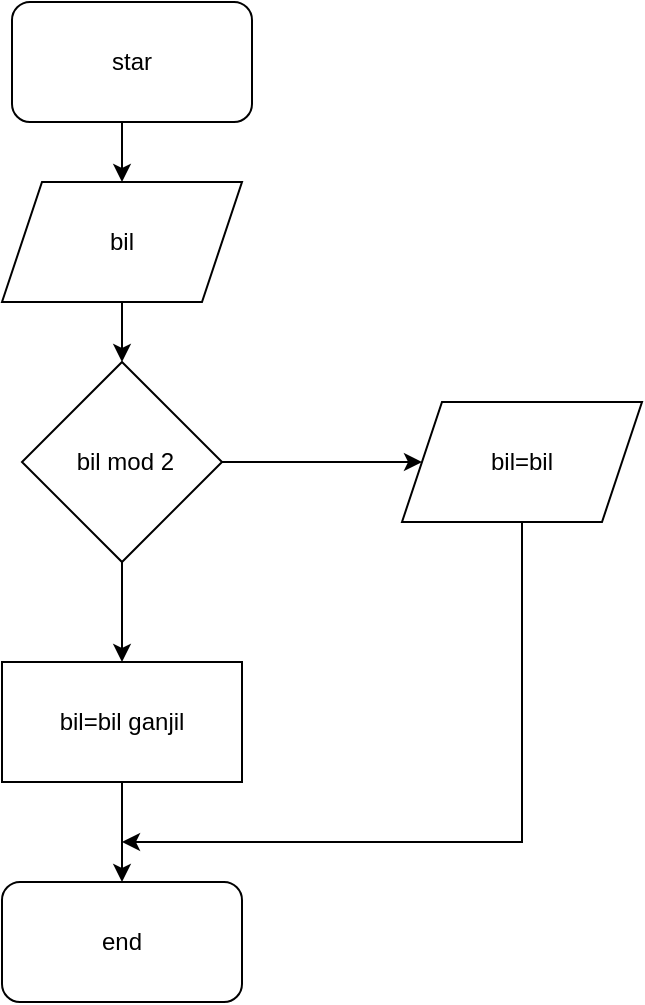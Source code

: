 <mxfile version="22.0.8" type="github">
  <diagram name="Page-1" id="svRof8xaVdq41FO36HCf">
    <mxGraphModel dx="880" dy="442" grid="1" gridSize="10" guides="1" tooltips="1" connect="1" arrows="1" fold="1" page="1" pageScale="1" pageWidth="850" pageHeight="1100" math="0" shadow="0">
      <root>
        <mxCell id="0" />
        <mxCell id="1" parent="0" />
        <mxCell id="uThudEPWGaxw_RlsGxZU-5" style="edgeStyle=orthogonalEdgeStyle;rounded=0;orthogonalLoop=1;jettySize=auto;html=1;exitX=0.5;exitY=1;exitDx=0;exitDy=0;entryX=0.5;entryY=0;entryDx=0;entryDy=0;" edge="1" parent="1" source="uThudEPWGaxw_RlsGxZU-1" target="uThudEPWGaxw_RlsGxZU-2">
          <mxGeometry relative="1" as="geometry" />
        </mxCell>
        <mxCell id="uThudEPWGaxw_RlsGxZU-1" value="star" style="rounded=1;whiteSpace=wrap;html=1;" vertex="1" parent="1">
          <mxGeometry x="305" y="80" width="120" height="60" as="geometry" />
        </mxCell>
        <mxCell id="uThudEPWGaxw_RlsGxZU-6" style="edgeStyle=orthogonalEdgeStyle;rounded=0;orthogonalLoop=1;jettySize=auto;html=1;exitX=0.5;exitY=1;exitDx=0;exitDy=0;" edge="1" parent="1" source="uThudEPWGaxw_RlsGxZU-2" target="uThudEPWGaxw_RlsGxZU-3">
          <mxGeometry relative="1" as="geometry" />
        </mxCell>
        <mxCell id="uThudEPWGaxw_RlsGxZU-2" value="bil" style="shape=parallelogram;perimeter=parallelogramPerimeter;whiteSpace=wrap;html=1;fixedSize=1;" vertex="1" parent="1">
          <mxGeometry x="300" y="170" width="120" height="60" as="geometry" />
        </mxCell>
        <mxCell id="uThudEPWGaxw_RlsGxZU-16" style="edgeStyle=orthogonalEdgeStyle;rounded=0;orthogonalLoop=1;jettySize=auto;html=1;exitX=0.5;exitY=1;exitDx=0;exitDy=0;entryX=0.5;entryY=0;entryDx=0;entryDy=0;" edge="1" parent="1" source="uThudEPWGaxw_RlsGxZU-3" target="uThudEPWGaxw_RlsGxZU-15">
          <mxGeometry relative="1" as="geometry" />
        </mxCell>
        <mxCell id="uThudEPWGaxw_RlsGxZU-3" value="&amp;nbsp;bil mod 2" style="rhombus;whiteSpace=wrap;html=1;" vertex="1" parent="1">
          <mxGeometry x="310" y="260" width="100" height="100" as="geometry" />
        </mxCell>
        <mxCell id="uThudEPWGaxw_RlsGxZU-22" style="edgeStyle=orthogonalEdgeStyle;rounded=0;orthogonalLoop=1;jettySize=auto;html=1;exitX=0.5;exitY=1;exitDx=0;exitDy=0;" edge="1" parent="1" source="uThudEPWGaxw_RlsGxZU-10">
          <mxGeometry relative="1" as="geometry">
            <mxPoint x="360" y="500" as="targetPoint" />
            <Array as="points">
              <mxPoint x="560" y="500" />
            </Array>
          </mxGeometry>
        </mxCell>
        <mxCell id="uThudEPWGaxw_RlsGxZU-10" value="bil=bil" style="shape=parallelogram;perimeter=parallelogramPerimeter;whiteSpace=wrap;html=1;fixedSize=1;" vertex="1" parent="1">
          <mxGeometry x="500" y="280" width="120" height="60" as="geometry" />
        </mxCell>
        <mxCell id="uThudEPWGaxw_RlsGxZU-20" style="edgeStyle=orthogonalEdgeStyle;rounded=0;orthogonalLoop=1;jettySize=auto;html=1;exitX=0.5;exitY=1;exitDx=0;exitDy=0;entryX=0.5;entryY=0;entryDx=0;entryDy=0;" edge="1" parent="1" source="uThudEPWGaxw_RlsGxZU-15" target="uThudEPWGaxw_RlsGxZU-18">
          <mxGeometry relative="1" as="geometry" />
        </mxCell>
        <mxCell id="uThudEPWGaxw_RlsGxZU-15" value="bil=bil ganjil" style="rounded=0;whiteSpace=wrap;html=1;" vertex="1" parent="1">
          <mxGeometry x="300" y="410" width="120" height="60" as="geometry" />
        </mxCell>
        <mxCell id="uThudEPWGaxw_RlsGxZU-18" value="end" style="rounded=1;whiteSpace=wrap;html=1;" vertex="1" parent="1">
          <mxGeometry x="300" y="520" width="120" height="60" as="geometry" />
        </mxCell>
        <mxCell id="uThudEPWGaxw_RlsGxZU-21" style="edgeStyle=orthogonalEdgeStyle;rounded=0;orthogonalLoop=1;jettySize=auto;html=1;exitX=1;exitY=0.5;exitDx=0;exitDy=0;" edge="1" parent="1" source="uThudEPWGaxw_RlsGxZU-3">
          <mxGeometry relative="1" as="geometry">
            <mxPoint x="510" y="310" as="targetPoint" />
          </mxGeometry>
        </mxCell>
      </root>
    </mxGraphModel>
  </diagram>
</mxfile>
